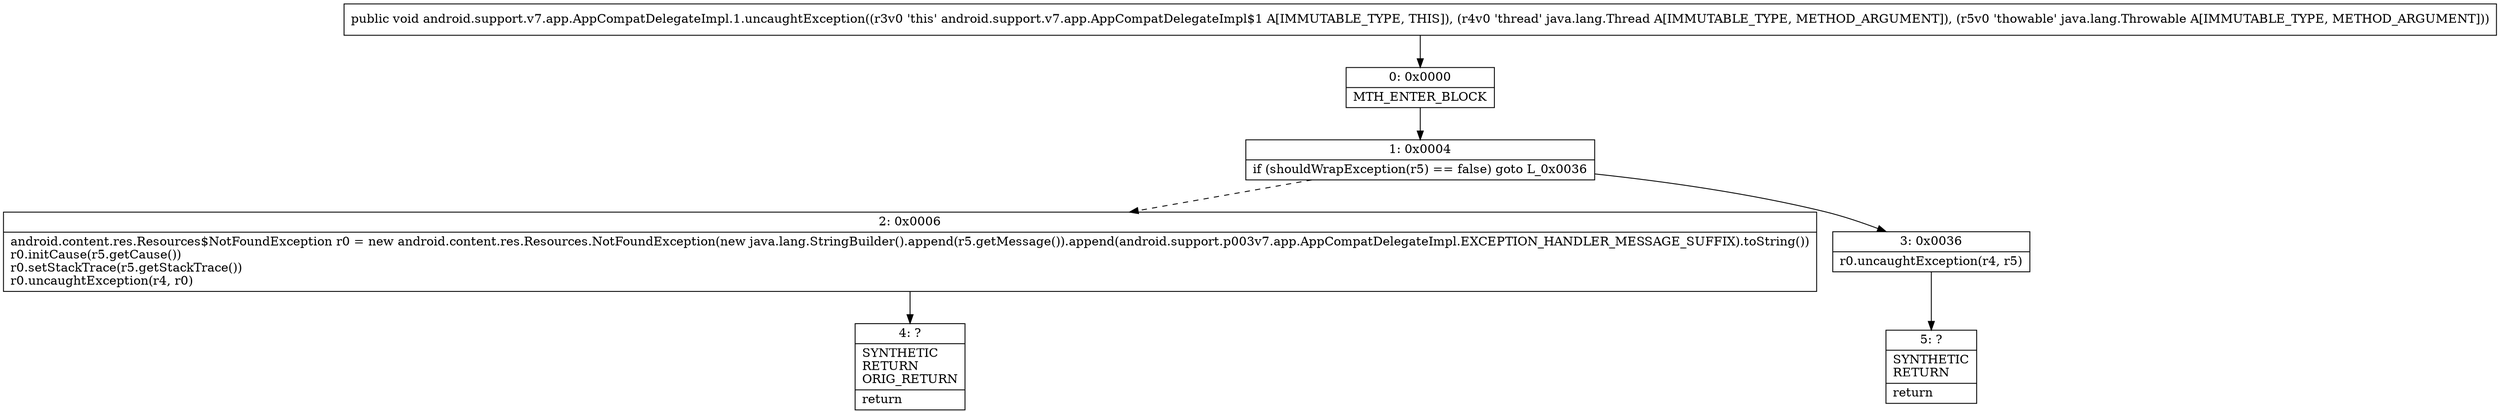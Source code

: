 digraph "CFG forandroid.support.v7.app.AppCompatDelegateImpl.1.uncaughtException(Ljava\/lang\/Thread;Ljava\/lang\/Throwable;)V" {
Node_0 [shape=record,label="{0\:\ 0x0000|MTH_ENTER_BLOCK\l}"];
Node_1 [shape=record,label="{1\:\ 0x0004|if (shouldWrapException(r5) == false) goto L_0x0036\l}"];
Node_2 [shape=record,label="{2\:\ 0x0006|android.content.res.Resources$NotFoundException r0 = new android.content.res.Resources.NotFoundException(new java.lang.StringBuilder().append(r5.getMessage()).append(android.support.p003v7.app.AppCompatDelegateImpl.EXCEPTION_HANDLER_MESSAGE_SUFFIX).toString())\lr0.initCause(r5.getCause())\lr0.setStackTrace(r5.getStackTrace())\lr0.uncaughtException(r4, r0)\l}"];
Node_3 [shape=record,label="{3\:\ 0x0036|r0.uncaughtException(r4, r5)\l}"];
Node_4 [shape=record,label="{4\:\ ?|SYNTHETIC\lRETURN\lORIG_RETURN\l|return\l}"];
Node_5 [shape=record,label="{5\:\ ?|SYNTHETIC\lRETURN\l|return\l}"];
MethodNode[shape=record,label="{public void android.support.v7.app.AppCompatDelegateImpl.1.uncaughtException((r3v0 'this' android.support.v7.app.AppCompatDelegateImpl$1 A[IMMUTABLE_TYPE, THIS]), (r4v0 'thread' java.lang.Thread A[IMMUTABLE_TYPE, METHOD_ARGUMENT]), (r5v0 'thowable' java.lang.Throwable A[IMMUTABLE_TYPE, METHOD_ARGUMENT])) }"];
MethodNode -> Node_0;
Node_0 -> Node_1;
Node_1 -> Node_2[style=dashed];
Node_1 -> Node_3;
Node_2 -> Node_4;
Node_3 -> Node_5;
}

